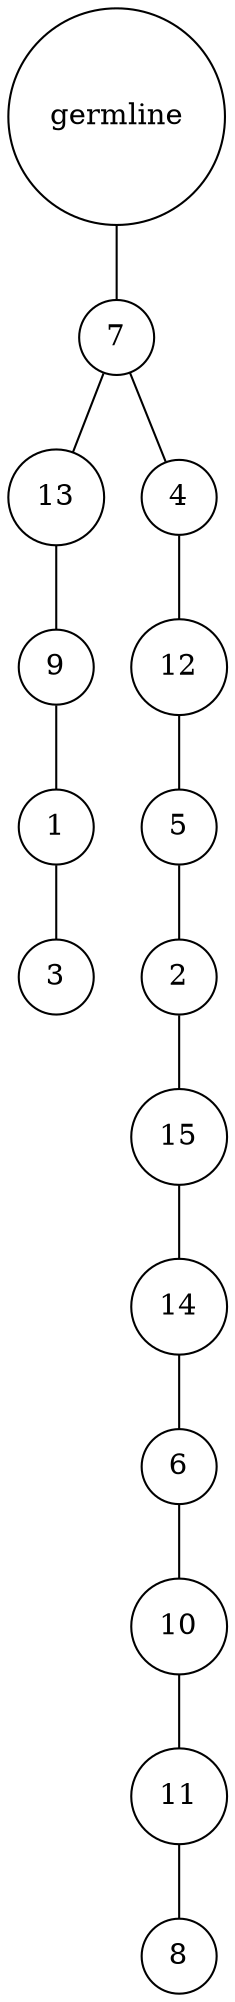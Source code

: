 graph {
	rankdir=UD;
	splines=line;
	node [shape=circle]
	"0x7f7ca74aff10" [label="germline"];
	"0x7f7ca74aff40" [label="7"];
	"0x7f7ca74aff10" -- "0x7f7ca74aff40" ;
	"0x7f7ca74aff70" [label="13"];
	"0x7f7ca74aff40" -- "0x7f7ca74aff70" ;
	"0x7f7ca74affa0" [label="9"];
	"0x7f7ca74aff70" -- "0x7f7ca74affa0" ;
	"0x7f7ca74affd0" [label="1"];
	"0x7f7ca74affa0" -- "0x7f7ca74affd0" ;
	"0x7f7cd20ba040" [label="3"];
	"0x7f7ca74affd0" -- "0x7f7cd20ba040" ;
	"0x7f7cd20ba070" [label="4"];
	"0x7f7ca74aff40" -- "0x7f7cd20ba070" ;
	"0x7f7cd20ba0a0" [label="12"];
	"0x7f7cd20ba070" -- "0x7f7cd20ba0a0" ;
	"0x7f7cd20ba0d0" [label="5"];
	"0x7f7cd20ba0a0" -- "0x7f7cd20ba0d0" ;
	"0x7f7cd20ba100" [label="2"];
	"0x7f7cd20ba0d0" -- "0x7f7cd20ba100" ;
	"0x7f7cd20ba130" [label="15"];
	"0x7f7cd20ba100" -- "0x7f7cd20ba130" ;
	"0x7f7cd20ba160" [label="14"];
	"0x7f7cd20ba130" -- "0x7f7cd20ba160" ;
	"0x7f7cd20ba190" [label="6"];
	"0x7f7cd20ba160" -- "0x7f7cd20ba190" ;
	"0x7f7cd20ba1c0" [label="10"];
	"0x7f7cd20ba190" -- "0x7f7cd20ba1c0" ;
	"0x7f7cd20ba1f0" [label="11"];
	"0x7f7cd20ba1c0" -- "0x7f7cd20ba1f0" ;
	"0x7f7cd20ba220" [label="8"];
	"0x7f7cd20ba1f0" -- "0x7f7cd20ba220" ;
}
